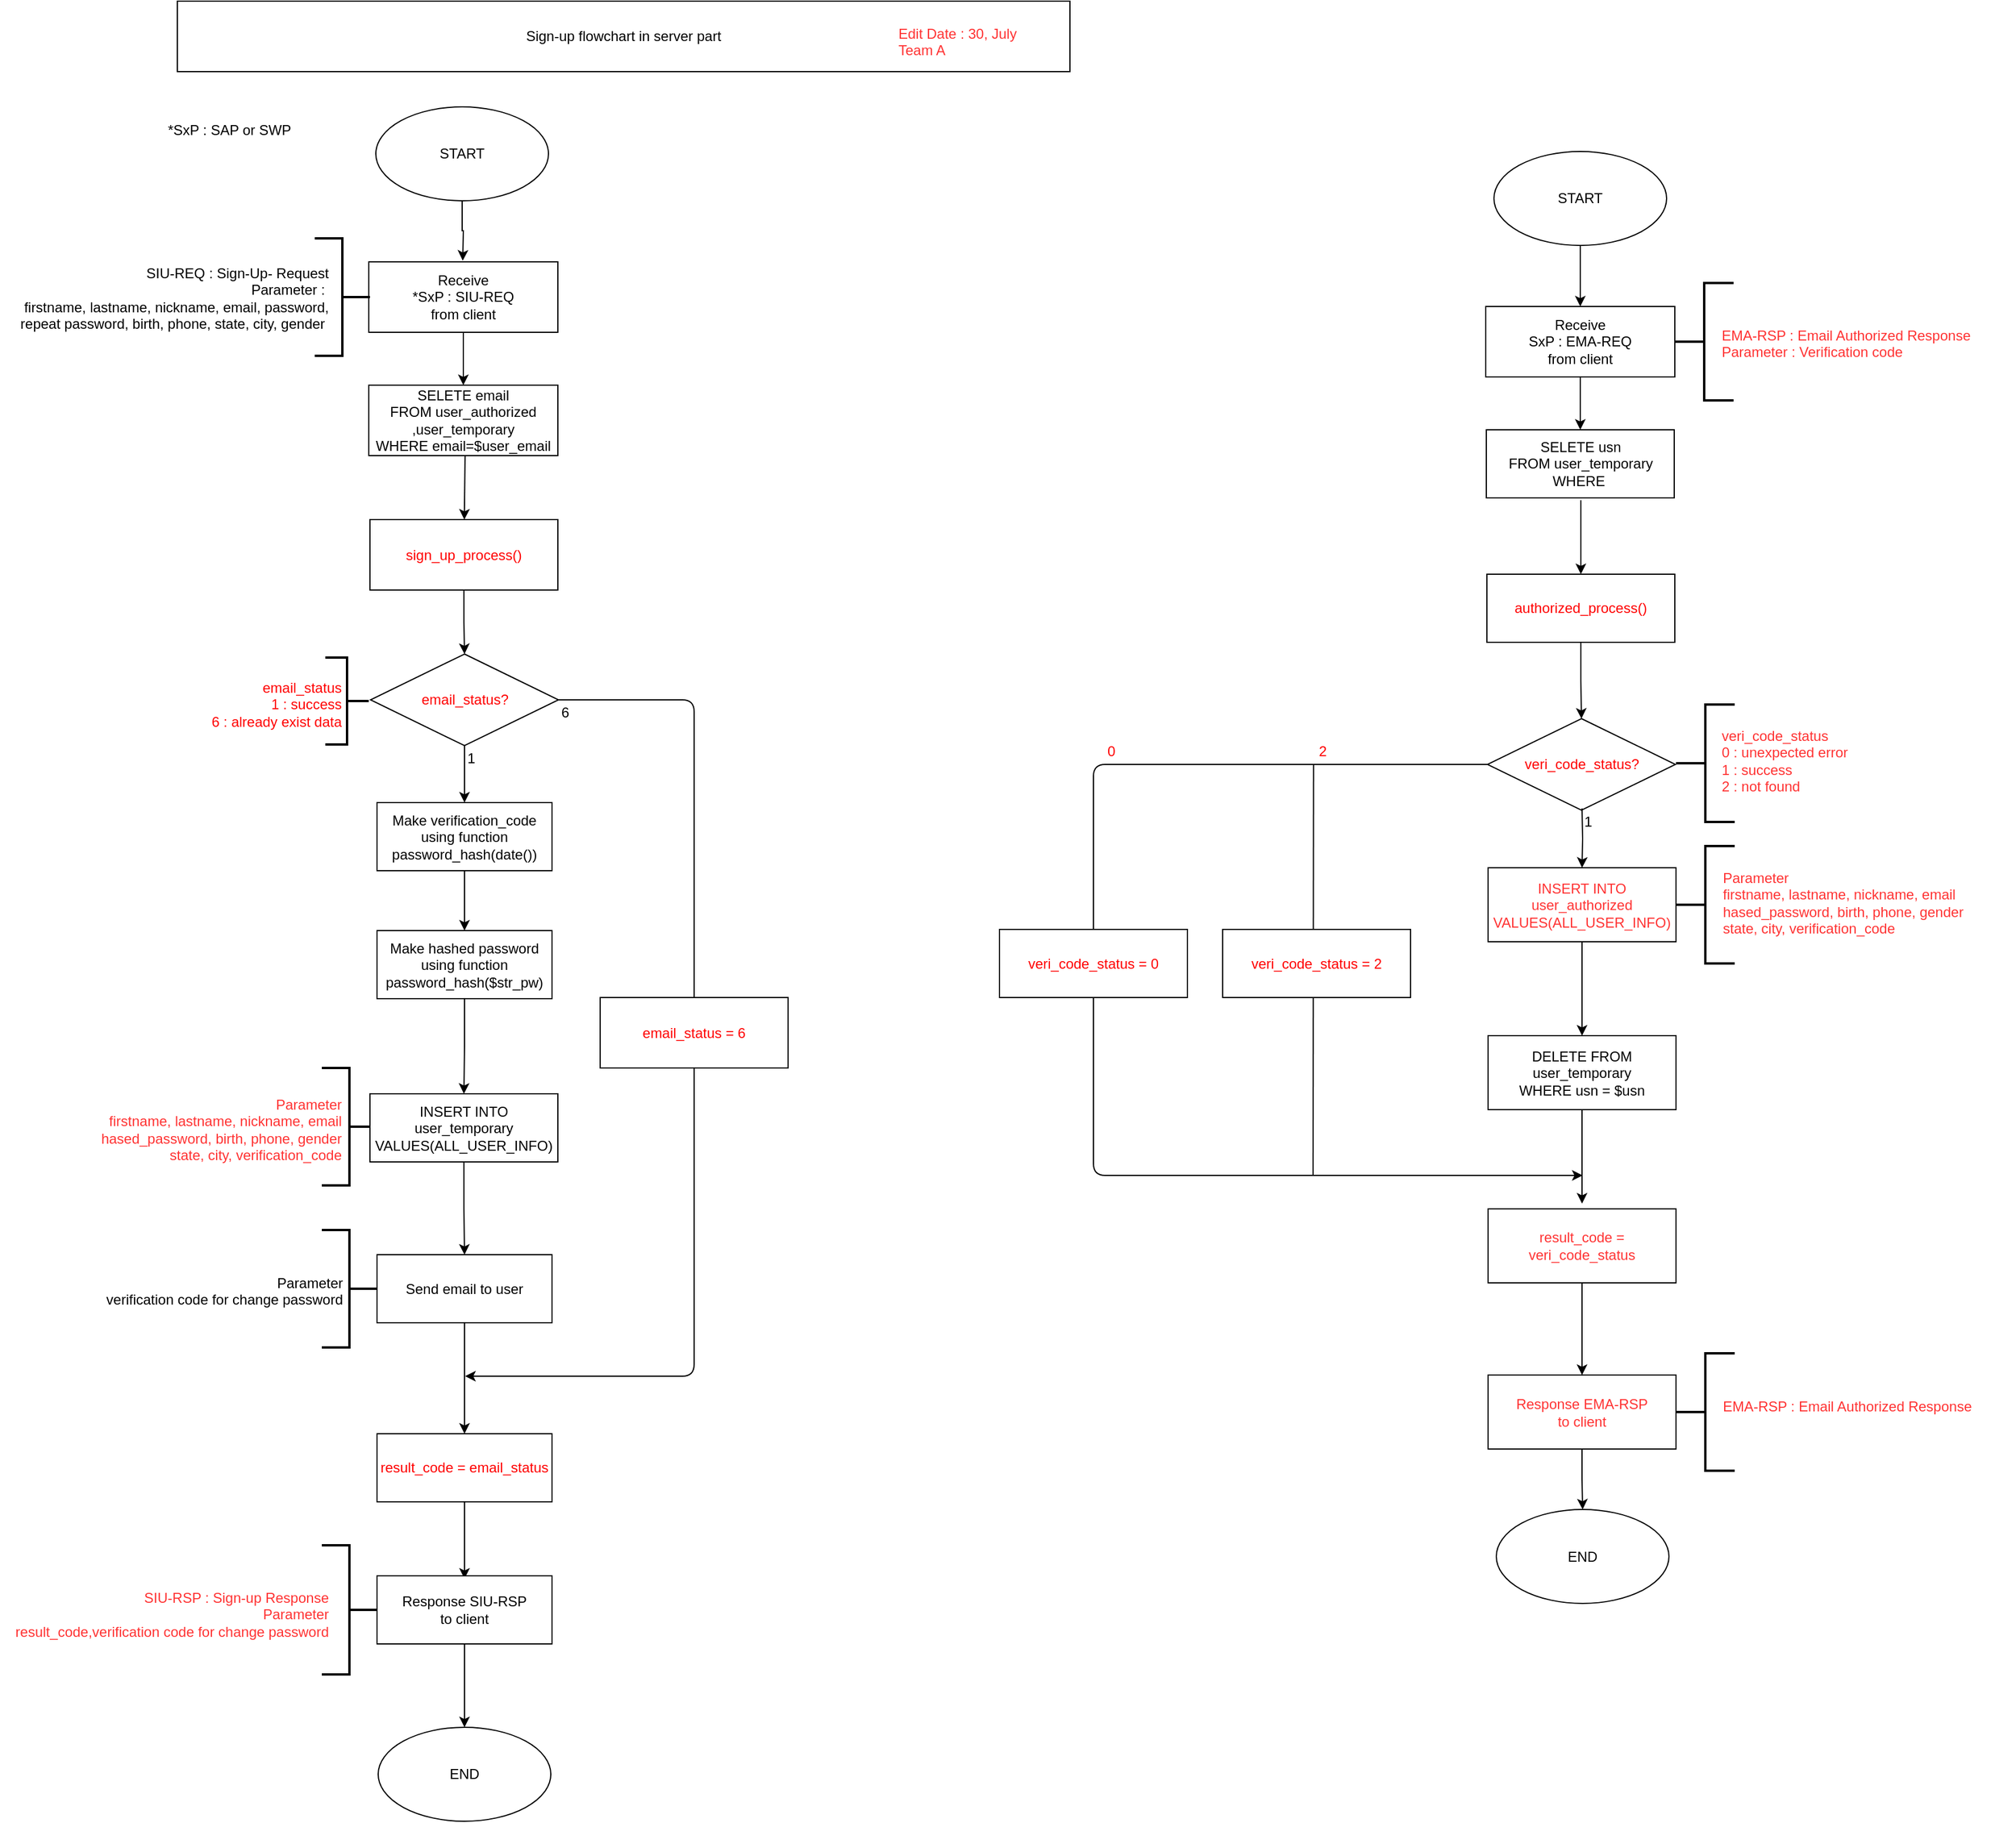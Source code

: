 <mxfile version="11.1.2" type="google"><diagram id="M4zHoQOj7RvfZD0hCIHb" name="Page-1"><mxGraphModel dx="1548" dy="540" grid="1" gridSize="10" guides="1" tooltips="1" connect="1" arrows="1" fold="1" page="1" pageScale="1" pageWidth="827" pageHeight="1169" math="0" shadow="0"><root><mxCell id="0"/><mxCell id="1" parent="0"/><mxCell id="RB7lKFa4SgPjdhK0hIH6-13" value="" style="strokeWidth=2;html=1;shape=mxgraph.flowchart.annotation_2;align=left;pointerEvents=1;rotation=-180;" parent="1" vertex="1"><mxGeometry x="163" y="928.5" width="47" height="100" as="geometry"/></mxCell><mxCell id="fTyupCfthPZhOU6kEqFB-1" style="edgeStyle=orthogonalEdgeStyle;rounded=0;orthogonalLoop=1;jettySize=auto;html=1;exitX=0.5;exitY=1;exitDx=0;exitDy=0;entryX=0.5;entryY=0;entryDx=0;entryDy=0;" parent="1" source="fTyupCfthPZhOU6kEqFB-2" edge="1"><mxGeometry relative="1" as="geometry"><mxPoint x="283" y="241" as="targetPoint"/></mxGeometry></mxCell><mxCell id="fTyupCfthPZhOU6kEqFB-2" value="START" style="ellipse;whiteSpace=wrap;html=1;" parent="1" vertex="1"><mxGeometry x="209" y="110" width="147" height="80" as="geometry"/></mxCell><mxCell id="81FJ8jJdH_BhkbnQNBFj-6" value="" style="edgeStyle=orthogonalEdgeStyle;rounded=0;orthogonalLoop=1;jettySize=auto;html=1;" parent="1" source="fTyupCfthPZhOU6kEqFB-17" target="fTyupCfthPZhOU6kEqFB-29" edge="1"><mxGeometry relative="1" as="geometry"/></mxCell><mxCell id="fTyupCfthPZhOU6kEqFB-17" value="Make verification_code&lt;br&gt;using function&lt;br&gt;password_hash(date())" style="rounded=0;whiteSpace=wrap;html=1;" parent="1" vertex="1"><mxGeometry x="210" y="702.5" width="149" height="58" as="geometry"/></mxCell><mxCell id="fTyupCfthPZhOU6kEqFB-20" value="Sign-up flowchart in server part" style="rounded=0;whiteSpace=wrap;html=1;" parent="1" vertex="1"><mxGeometry x="40" y="20" width="760" height="60" as="geometry"/></mxCell><mxCell id="81FJ8jJdH_BhkbnQNBFj-17" value="" style="edgeStyle=orthogonalEdgeStyle;rounded=0;orthogonalLoop=1;jettySize=auto;html=1;" parent="1" source="fTyupCfthPZhOU6kEqFB-29" target="81FJ8jJdH_BhkbnQNBFj-16" edge="1"><mxGeometry relative="1" as="geometry"/></mxCell><mxCell id="fTyupCfthPZhOU6kEqFB-29" value="Make hashed password&lt;br&gt;using function&lt;br&gt;password_hash($str_pw)" style="rounded=0;whiteSpace=wrap;html=1;" parent="1" vertex="1"><mxGeometry x="210" y="811.5" width="149" height="58" as="geometry"/></mxCell><mxCell id="81FJ8jJdH_BhkbnQNBFj-21" value="" style="edgeStyle=orthogonalEdgeStyle;rounded=0;orthogonalLoop=1;jettySize=auto;html=1;" parent="1" source="81FJ8jJdH_BhkbnQNBFj-16" target="81FJ8jJdH_BhkbnQNBFj-20" edge="1"><mxGeometry relative="1" as="geometry"/></mxCell><mxCell id="81FJ8jJdH_BhkbnQNBFj-16" value="INSERT INTO&lt;br&gt;user_temporary&lt;br&gt;VALUES(ALL_USER_INFO)" style="rounded=0;whiteSpace=wrap;html=1;" parent="1" vertex="1"><mxGeometry x="204" y="950.5" width="160" height="58" as="geometry"/></mxCell><mxCell id="fK1m-sCaNUbKAiSLZ3tv-9" value="" style="edgeStyle=orthogonalEdgeStyle;rounded=0;orthogonalLoop=1;jettySize=auto;html=1;" parent="1" source="81FJ8jJdH_BhkbnQNBFj-20" target="fK1m-sCaNUbKAiSLZ3tv-8" edge="1"><mxGeometry relative="1" as="geometry"/></mxCell><mxCell id="81FJ8jJdH_BhkbnQNBFj-20" value="Send email to user" style="rounded=0;whiteSpace=wrap;html=1;" parent="1" vertex="1"><mxGeometry x="210" y="1087.5" width="149" height="58" as="geometry"/></mxCell><mxCell id="fK1m-sCaNUbKAiSLZ3tv-11" value="" style="edgeStyle=orthogonalEdgeStyle;rounded=0;orthogonalLoop=1;jettySize=auto;html=1;" parent="1" source="fK1m-sCaNUbKAiSLZ3tv-8" edge="1"><mxGeometry relative="1" as="geometry"><mxPoint x="284.5" y="1363.5" as="targetPoint"/></mxGeometry></mxCell><mxCell id="fK1m-sCaNUbKAiSLZ3tv-8" value="&lt;font color=&quot;#ff0000&quot;&gt;result_code = email_status&lt;/font&gt;" style="rounded=0;whiteSpace=wrap;html=1;" parent="1" vertex="1"><mxGeometry x="210" y="1240" width="149" height="58" as="geometry"/></mxCell><mxCell id="81FJ8jJdH_BhkbnQNBFj-5" value="" style="edgeStyle=orthogonalEdgeStyle;rounded=0;orthogonalLoop=1;jettySize=auto;html=1;" parent="1" source="fTyupCfthPZhOU6kEqFB-39" target="fTyupCfthPZhOU6kEqFB-17" edge="1"><mxGeometry relative="1" as="geometry"/></mxCell><mxCell id="fTyupCfthPZhOU6kEqFB-39" value="&lt;span style=&quot;white-space: normal&quot;&gt;&lt;font color=&quot;#ff0000&quot;&gt;email_status?&lt;/font&gt;&lt;/span&gt;" style="rhombus;whiteSpace=wrap;html=1;" parent="1" vertex="1"><mxGeometry x="204.5" y="576" width="160" height="78" as="geometry"/></mxCell><mxCell id="fTyupCfthPZhOU6kEqFB-43" value="" style="endArrow=classic;html=1;" parent="1" target="fK1m-sCaNUbKAiSLZ3tv-1" edge="1"><mxGeometry width="50" height="50" relative="1" as="geometry"><mxPoint x="285" y="405" as="sourcePoint"/><mxPoint x="285" y="460" as="targetPoint"/></mxGeometry></mxCell><mxCell id="fTyupCfthPZhOU6kEqFB-45" value="" style="endArrow=classic;html=1;exitX=1;exitY=0.5;exitDx=0;exitDy=0;" parent="1" source="fTyupCfthPZhOU6kEqFB-39" edge="1"><mxGeometry width="50" height="50" relative="1" as="geometry"><mxPoint x="74" y="646" as="sourcePoint"/><mxPoint x="285" y="1191" as="targetPoint"/><Array as="points"><mxPoint x="480" y="615"/><mxPoint x="480" y="1191"/></Array></mxGeometry></mxCell><mxCell id="fTyupCfthPZhOU6kEqFB-59" value="END" style="ellipse;whiteSpace=wrap;html=1;" parent="1" vertex="1"><mxGeometry x="211" y="1490" width="147" height="80" as="geometry"/></mxCell><mxCell id="fTyupCfthPZhOU6kEqFB-61" value="SELETE usn&lt;br&gt;FROM user_temporary&lt;br&gt;WHERE&amp;nbsp;" style="rounded=0;whiteSpace=wrap;html=1;" parent="1" vertex="1"><mxGeometry x="1154.515" y="385" width="160" height="58" as="geometry"/></mxCell><mxCell id="fTyupCfthPZhOU6kEqFB-69" value="&lt;font color=&quot;#ff0000&quot;&gt;veri_code_status?&lt;/font&gt;" style="rhombus;whiteSpace=wrap;html=1;" parent="1" vertex="1"><mxGeometry x="1155.515" y="631" width="160" height="78" as="geometry"/></mxCell><mxCell id="fTyupCfthPZhOU6kEqFB-70" value="" style="endArrow=classic;html=1;" parent="1" edge="1"><mxGeometry width="50" height="50" relative="1" as="geometry"><mxPoint x="1235.015" y="445" as="sourcePoint"/><mxPoint x="1235.015" y="508" as="targetPoint"/></mxGeometry></mxCell><mxCell id="fTyupCfthPZhOU6kEqFB-71" value="" style="endArrow=classic;html=1;exitX=0;exitY=0.5;exitDx=0;exitDy=0;" parent="1" source="fTyupCfthPZhOU6kEqFB-69" edge="1"><mxGeometry width="50" height="50" relative="1" as="geometry"><mxPoint x="1075.015" y="670" as="sourcePoint"/><mxPoint x="1236.515" y="1020" as="targetPoint"/><Array as="points"><mxPoint x="820" y="670"/><mxPoint x="820" y="1020"/></Array></mxGeometry></mxCell><mxCell id="fTyupCfthPZhOU6kEqFB-72" value="6" style="text;html=1;resizable=0;points=[];autosize=1;align=left;verticalAlign=top;spacingTop=-4;" parent="1" vertex="1"><mxGeometry x="365" y="616" width="20" height="20" as="geometry"/></mxCell><mxCell id="fTyupCfthPZhOU6kEqFB-73" value="1" style="text;html=1;resizable=0;points=[];autosize=1;align=left;verticalAlign=top;spacingTop=-4;" parent="1" vertex="1"><mxGeometry x="284.5" y="655" width="20" height="20" as="geometry"/></mxCell><mxCell id="fTyupCfthPZhOU6kEqFB-74" style="edgeStyle=orthogonalEdgeStyle;rounded=0;orthogonalLoop=1;jettySize=auto;html=1;entryX=0.5;entryY=0;entryDx=0;entryDy=0;" parent="1" target="fTyupCfthPZhOU6kEqFB-75" edge="1"><mxGeometry relative="1" as="geometry"><mxPoint x="1236.015" y="707.5" as="sourcePoint"/></mxGeometry></mxCell><mxCell id="81FJ8jJdH_BhkbnQNBFj-27" value="" style="edgeStyle=orthogonalEdgeStyle;rounded=0;orthogonalLoop=1;jettySize=auto;html=1;" parent="1" source="fTyupCfthPZhOU6kEqFB-75" target="81FJ8jJdH_BhkbnQNBFj-26" edge="1"><mxGeometry relative="1" as="geometry"/></mxCell><mxCell id="fTyupCfthPZhOU6kEqFB-75" value="INSERT INTO&lt;br&gt;user_authorized&lt;br&gt;VALUES(ALL_USER_INFO)" style="rounded=0;whiteSpace=wrap;html=1;fontColor=#FF3333;" parent="1" vertex="1"><mxGeometry x="1156.015" y="758" width="160" height="63" as="geometry"/></mxCell><mxCell id="81FJ8jJdH_BhkbnQNBFj-29" value="" style="edgeStyle=orthogonalEdgeStyle;rounded=0;orthogonalLoop=1;jettySize=auto;html=1;" parent="1" source="81FJ8jJdH_BhkbnQNBFj-26" edge="1"><mxGeometry relative="1" as="geometry"><mxPoint x="1236.015" y="1044" as="targetPoint"/></mxGeometry></mxCell><mxCell id="81FJ8jJdH_BhkbnQNBFj-26" value="&lt;span style=&quot;white-space: normal&quot;&gt;DELETE FROM&lt;br&gt;user_temporary&lt;br&gt;WHERE usn = $usn&lt;br&gt;&lt;/span&gt;" style="rounded=0;whiteSpace=wrap;html=1;" parent="1" vertex="1"><mxGeometry x="1156.015" y="901" width="160" height="63" as="geometry"/></mxCell><mxCell id="fTyupCfthPZhOU6kEqFB-76" value="1" style="text;html=1;resizable=0;points=[];autosize=1;align=left;verticalAlign=top;spacingTop=-4;" parent="1" vertex="1"><mxGeometry x="1236.015" y="709" width="20" height="20" as="geometry"/></mxCell><mxCell id="fTyupCfthPZhOU6kEqFB-93" value="&lt;font color=&quot;#ff0000&quot;&gt;2&lt;/font&gt;" style="text;html=1;resizable=0;points=[];autosize=1;align=left;verticalAlign=top;spacingTop=-4;" parent="1" vertex="1"><mxGeometry x="1010.015" y="649" width="20" height="20" as="geometry"/></mxCell><mxCell id="RB7lKFa4SgPjdhK0hIH6-3" value="" style="edgeStyle=orthogonalEdgeStyle;rounded=0;orthogonalLoop=1;jettySize=auto;html=1;fontColor=#FF3333;" parent="1" source="81FJ8jJdH_BhkbnQNBFj-8" target="81FJ8jJdH_BhkbnQNBFj-13" edge="1"><mxGeometry relative="1" as="geometry"/></mxCell><mxCell id="81FJ8jJdH_BhkbnQNBFj-8" value="Receive &lt;br&gt;*SxP : SIU-REQ &lt;br&gt;from client" style="rounded=0;whiteSpace=wrap;html=1;" parent="1" vertex="1"><mxGeometry x="203" y="242" width="161" height="60" as="geometry"/></mxCell><mxCell id="81FJ8jJdH_BhkbnQNBFj-13" value="SELETE email&lt;br&gt;FROM user_authorized&lt;br&gt;,user_temporary&lt;br&gt;WHERE email=$user_email" style="rounded=0;whiteSpace=wrap;html=1;" parent="1" vertex="1"><mxGeometry x="203" y="347" width="161" height="60" as="geometry"/></mxCell><mxCell id="RB7lKFa4SgPjdhK0hIH6-4" value="" style="edgeStyle=orthogonalEdgeStyle;rounded=0;orthogonalLoop=1;jettySize=auto;html=1;fontColor=#FF3333;" parent="1" source="qCjVH8i5WWIUh2oStnYb-16" target="fTyupCfthPZhOU6kEqFB-61" edge="1"><mxGeometry relative="1" as="geometry"/></mxCell><mxCell id="qCjVH8i5WWIUh2oStnYb-16" value="Receive &lt;br&gt;SxP : EMA-REQ &lt;br&gt;from client" style="rounded=0;whiteSpace=wrap;html=1;" parent="1" vertex="1"><mxGeometry x="1154.015" y="280" width="161" height="60" as="geometry"/></mxCell><mxCell id="GRRHeFFa2Emiq6BxSECt-1" value="" style="strokeWidth=2;html=1;shape=mxgraph.flowchart.annotation_2;align=left;pointerEvents=1;rotation=-180;" parent="1" vertex="1"><mxGeometry x="157" y="222" width="47" height="100" as="geometry"/></mxCell><mxCell id="GRRHeFFa2Emiq6BxSECt-2" value="&lt;div&gt;SIU-REQ : Sign-Up- Request&lt;/div&gt;&lt;div&gt;Parameter :&amp;nbsp;&lt;/div&gt;&lt;div&gt;firstname, lastname, nickname, email, password,&lt;/div&gt;&lt;div&gt;repeat password, birth, phone, state, city, gender&amp;nbsp;&lt;/div&gt;" style="text;html=1;resizable=0;points=[];autosize=1;align=right;verticalAlign=top;spacingTop=-4;" parent="1" vertex="1"><mxGeometry x="-110.1" y="242" width="280" height="60" as="geometry"/></mxCell><mxCell id="GRRHeFFa2Emiq6BxSECt-3" value="" style="strokeWidth=2;html=1;shape=mxgraph.flowchart.annotation_2;align=left;pointerEvents=1" parent="1" vertex="1"><mxGeometry x="1316.015" y="1171.5" width="50" height="100" as="geometry"/></mxCell><mxCell id="FjfF16ShFgHtNV31c_Ma-1" value="" style="strokeWidth=2;html=1;shape=mxgraph.flowchart.annotation_2;align=left;pointerEvents=1;rotation=-180;" parent="1" vertex="1"><mxGeometry x="163" y="1066.5" width="47" height="100" as="geometry"/></mxCell><mxCell id="FjfF16ShFgHtNV31c_Ma-2" value="Parameter&lt;br&gt;verification code for change password" style="text;html=1;resizable=0;points=[];autosize=1;align=right;verticalAlign=top;spacingTop=-4;" parent="1" vertex="1"><mxGeometry x="-38.5" y="1101.5" width="220" height="30" as="geometry"/></mxCell><mxCell id="RB7lKFa4SgPjdhK0hIH6-1" value="" style="edgeStyle=orthogonalEdgeStyle;rounded=0;orthogonalLoop=1;jettySize=auto;html=1;fontColor=#FF3333;" parent="1" source="AJgnS0ssNK0hSJJiX-oF-1" target="qCjVH8i5WWIUh2oStnYb-16" edge="1"><mxGeometry relative="1" as="geometry"/></mxCell><mxCell id="AJgnS0ssNK0hSJJiX-oF-1" value="START" style="ellipse;whiteSpace=wrap;html=1;" parent="1" vertex="1"><mxGeometry x="1161.015" y="148" width="147" height="80" as="geometry"/></mxCell><mxCell id="RB7lKFa4SgPjdhK0hIH6-5" value="END" style="ellipse;whiteSpace=wrap;html=1;" parent="1" vertex="1"><mxGeometry x="1163.015" y="1304.5" width="147" height="80" as="geometry"/></mxCell><mxCell id="RB7lKFa4SgPjdhK0hIH6-7" value="" style="edgeStyle=orthogonalEdgeStyle;rounded=0;orthogonalLoop=1;jettySize=auto;html=1;fontColor=#FF3333;" parent="1" source="RB7lKFa4SgPjdhK0hIH6-6" target="RB7lKFa4SgPjdhK0hIH6-5" edge="1"><mxGeometry relative="1" as="geometry"/></mxCell><mxCell id="RB7lKFa4SgPjdhK0hIH6-6" value="Response EMA-RSP&lt;br&gt;to client&lt;span style=&quot;white-space: normal&quot;&gt;&lt;br&gt;&lt;/span&gt;" style="rounded=0;whiteSpace=wrap;html=1;fontColor=#FF3333;" parent="1" vertex="1"><mxGeometry x="1156.015" y="1190" width="160" height="63" as="geometry"/></mxCell><mxCell id="RB7lKFa4SgPjdhK0hIH6-10" value="EMA-RSP : Email Authorized Response" style="text;html=1;resizable=0;points=[];autosize=1;align=left;verticalAlign=top;spacingTop=-4;fontColor=#FF3333;" parent="1" vertex="1"><mxGeometry x="1354.015" y="1206.5" width="230" height="20" as="geometry"/></mxCell><mxCell id="RB7lKFa4SgPjdhK0hIH6-11" value="" style="strokeWidth=2;html=1;shape=mxgraph.flowchart.annotation_2;align=left;pointerEvents=1" parent="1" vertex="1"><mxGeometry x="1315.015" y="260" width="50" height="100" as="geometry"/></mxCell><mxCell id="RB7lKFa4SgPjdhK0hIH6-12" value="EMA-RSP : Email Authorized Response&lt;br&gt;Parameter : Verification code" style="text;html=1;resizable=0;points=[];autosize=1;align=left;verticalAlign=top;spacingTop=-4;fontColor=#FF3333;" parent="1" vertex="1"><mxGeometry x="1353.015" y="295" width="230" height="30" as="geometry"/></mxCell><mxCell id="RB7lKFa4SgPjdhK0hIH6-14" value="Parameter&lt;br&gt;firstname, lastname, nickname, email&lt;br&gt;hased_password, birth, phone, gender&lt;br&gt;state, city, verification_code" style="text;html=1;resizable=0;points=[];autosize=1;align=right;verticalAlign=top;spacingTop=-4;fontColor=#FF3333;" parent="1" vertex="1"><mxGeometry x="-39.5" y="949.5" width="220" height="60" as="geometry"/></mxCell><mxCell id="RB7lKFa4SgPjdhK0hIH6-15" value="" style="strokeWidth=2;html=1;shape=mxgraph.flowchart.annotation_2;align=left;pointerEvents=1" parent="1" vertex="1"><mxGeometry x="1316.015" y="739.5" width="50" height="100" as="geometry"/></mxCell><mxCell id="RB7lKFa4SgPjdhK0hIH6-16" value="Parameter&lt;br&gt;firstname, lastname, nickname, email&lt;br&gt;hased_password, birth, phone, gender&lt;br&gt;state, city, verification_code" style="text;html=1;fontColor=#FF3333;" parent="1" vertex="1"><mxGeometry x="1354.015" y="752.5" width="250" height="74" as="geometry"/></mxCell><mxCell id="RB7lKFa4SgPjdhK0hIH6-18" value="Edit Date : 30, July&lt;br&gt;Team A" style="text;html=1;resizable=0;points=[];autosize=1;align=left;verticalAlign=top;spacingTop=-4;fontColor=#FF3333;" parent="1" vertex="1"><mxGeometry x="652" y="38" width="120" height="30" as="geometry"/></mxCell><mxCell id="H7L8Ue_QcP9FnFKrMDLw-1" value="*SxP : SAP or SWP" style="text;html=1;resizable=0;points=[];autosize=1;align=left;verticalAlign=top;spacingTop=-4;" parent="1" vertex="1"><mxGeometry x="30" y="120" width="120" height="20" as="geometry"/></mxCell><mxCell id="fK1m-sCaNUbKAiSLZ3tv-12" value="" style="edgeStyle=orthogonalEdgeStyle;rounded=0;orthogonalLoop=1;jettySize=auto;html=1;" parent="1" source="OiKEWTrxDofRQutgHVXZ-1" target="fTyupCfthPZhOU6kEqFB-59" edge="1"><mxGeometry relative="1" as="geometry"/></mxCell><mxCell id="OiKEWTrxDofRQutgHVXZ-1" value="Response SIU-RSP&lt;br&gt;to client" style="rounded=0;whiteSpace=wrap;html=1;" parent="1" vertex="1"><mxGeometry x="210" y="1361" width="149" height="58" as="geometry"/></mxCell><mxCell id="OiKEWTrxDofRQutgHVXZ-2" value="" style="strokeWidth=2;html=1;shape=mxgraph.flowchart.annotation_2;align=left;pointerEvents=1;rotation=-180;" parent="1" vertex="1"><mxGeometry x="163" y="1335" width="47" height="110" as="geometry"/></mxCell><mxCell id="OiKEWTrxDofRQutgHVXZ-3" value="SIU-RSP : Sign-up Response&lt;br&gt;Parameter&lt;br&gt;result_code,verification code for change password" style="text;html=1;resizable=0;points=[];autosize=1;align=right;verticalAlign=top;spacingTop=-4;fontColor=#FF3333;" parent="1" vertex="1"><mxGeometry x="-110" y="1370" width="280" height="40" as="geometry"/></mxCell><mxCell id="fK1m-sCaNUbKAiSLZ3tv-2" value="" style="edgeStyle=orthogonalEdgeStyle;rounded=0;orthogonalLoop=1;jettySize=auto;html=1;" parent="1" source="fK1m-sCaNUbKAiSLZ3tv-1" target="fTyupCfthPZhOU6kEqFB-39" edge="1"><mxGeometry relative="1" as="geometry"/></mxCell><mxCell id="fK1m-sCaNUbKAiSLZ3tv-1" value="&lt;font color=&quot;#ff0000&quot;&gt;sign_up_process()&lt;br&gt;&lt;/font&gt;" style="rounded=0;whiteSpace=wrap;html=1;" parent="1" vertex="1"><mxGeometry x="204" y="461.5" width="160" height="60" as="geometry"/></mxCell><mxCell id="fK1m-sCaNUbKAiSLZ3tv-3" value="" style="strokeWidth=2;html=1;shape=mxgraph.flowchart.annotation_2;align=left;pointerEvents=1;rotation=-180;" parent="1" vertex="1"><mxGeometry x="166" y="579" width="37" height="74" as="geometry"/></mxCell><mxCell id="fK1m-sCaNUbKAiSLZ3tv-6" value="&lt;font color=&quot;#ff0000&quot;&gt;email_status&lt;br&gt;1 : success&lt;br&gt;6 : already exist data&lt;/font&gt;" style="text;html=1;resizable=0;points=[];autosize=1;align=right;verticalAlign=top;spacingTop=-4;" parent="1" vertex="1"><mxGeometry x="50.5" y="595" width="130" height="40" as="geometry"/></mxCell><mxCell id="fK1m-sCaNUbKAiSLZ3tv-15" value="" style="edgeStyle=orthogonalEdgeStyle;rounded=0;orthogonalLoop=1;jettySize=auto;html=1;" parent="1" source="fK1m-sCaNUbKAiSLZ3tv-13" target="fTyupCfthPZhOU6kEqFB-69" edge="1"><mxGeometry relative="1" as="geometry"/></mxCell><mxCell id="fK1m-sCaNUbKAiSLZ3tv-13" value="&lt;font color=&quot;#ff0000&quot;&gt;authorized_process()&lt;/font&gt;" style="rounded=0;whiteSpace=wrap;html=1;" parent="1" vertex="1"><mxGeometry x="1155.015" y="508" width="160" height="58" as="geometry"/></mxCell><mxCell id="fK1m-sCaNUbKAiSLZ3tv-22" value="" style="strokeWidth=2;html=1;shape=mxgraph.flowchart.annotation_2;align=left;pointerEvents=1" parent="1" vertex="1"><mxGeometry x="1316.015" y="619" width="50" height="100" as="geometry"/></mxCell><mxCell id="fK1m-sCaNUbKAiSLZ3tv-23" value="veri_code_status&lt;br&gt;0 : unexpected error&lt;br&gt;1 : success&lt;br&gt;2 : not found" style="text;html=1;fontColor=#FF3333;" parent="1" vertex="1"><mxGeometry x="1353.015" y="632" width="250" height="74" as="geometry"/></mxCell><mxCell id="fK1m-sCaNUbKAiSLZ3tv-29" value="" style="edgeStyle=orthogonalEdgeStyle;rounded=0;orthogonalLoop=1;jettySize=auto;html=1;" parent="1" source="fK1m-sCaNUbKAiSLZ3tv-26" target="RB7lKFa4SgPjdhK0hIH6-6" edge="1"><mxGeometry relative="1" as="geometry"/></mxCell><mxCell id="fK1m-sCaNUbKAiSLZ3tv-26" value="&lt;span style=&quot;white-space: normal&quot;&gt;result_code = veri_code_status&lt;br&gt;&lt;/span&gt;" style="rounded=0;whiteSpace=wrap;html=1;fontColor=#FF3333;" parent="1" vertex="1"><mxGeometry x="1156.015" y="1048.5" width="160" height="63" as="geometry"/></mxCell><mxCell id="fK1m-sCaNUbKAiSLZ3tv-31" value="&lt;font color=&quot;#ff0000&quot;&gt;0&lt;/font&gt;" style="text;html=1;resizable=0;points=[];autosize=1;align=left;verticalAlign=top;spacingTop=-4;" parent="1" vertex="1"><mxGeometry x="830.015" y="649" width="20" height="20" as="geometry"/></mxCell><mxCell id="XQrtXrbZdO5Hc8Ebxqp4-1" value="&lt;font color=&quot;#ff0000&quot;&gt;veri_code_status = 0&lt;/font&gt;" style="rounded=0;whiteSpace=wrap;html=1;" parent="1" vertex="1"><mxGeometry x="740.015" y="810.5" width="160" height="58" as="geometry"/></mxCell><mxCell id="XQrtXrbZdO5Hc8Ebxqp4-4" value="" style="endArrow=none;html=1;entryX=-0.132;entryY=1.074;entryDx=0;entryDy=0;entryPerimeter=0;" parent="1" target="fTyupCfthPZhOU6kEqFB-93" edge="1"><mxGeometry width="50" height="50" relative="1" as="geometry"><mxPoint x="1007" y="1020" as="sourcePoint"/><mxPoint x="600" y="1590" as="targetPoint"/></mxGeometry></mxCell><mxCell id="XQrtXrbZdO5Hc8Ebxqp4-5" value="&lt;font color=&quot;#ff0000&quot;&gt;veri_code_status = 2&lt;/font&gt;" style="rounded=0;whiteSpace=wrap;html=1;" parent="1" vertex="1"><mxGeometry x="930.015" y="810.5" width="160" height="58" as="geometry"/></mxCell><mxCell id="Wisac_3B3CDwsKQFfen0-1" value="&lt;font color=&quot;#ff0000&quot;&gt;email_status = 6&lt;/font&gt;" style="rounded=0;whiteSpace=wrap;html=1;" parent="1" vertex="1"><mxGeometry x="400" y="868.5" width="160" height="60" as="geometry"/></mxCell></root></mxGraphModel></diagram></mxfile>